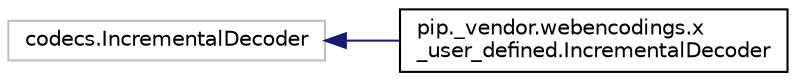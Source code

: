 digraph "Graphical Class Hierarchy"
{
 // LATEX_PDF_SIZE
  edge [fontname="Helvetica",fontsize="10",labelfontname="Helvetica",labelfontsize="10"];
  node [fontname="Helvetica",fontsize="10",shape=record];
  rankdir="LR";
  Node6793 [label="codecs.IncrementalDecoder",height=0.2,width=0.4,color="grey75", fillcolor="white", style="filled",tooltip=" "];
  Node6793 -> Node0 [dir="back",color="midnightblue",fontsize="10",style="solid",fontname="Helvetica"];
  Node0 [label="pip._vendor.webencodings.x\l_user_defined.IncrementalDecoder",height=0.2,width=0.4,color="black", fillcolor="white", style="filled",URL="$classpip_1_1__vendor_1_1webencodings_1_1x__user__defined_1_1IncrementalDecoder.html",tooltip=" "];
}
